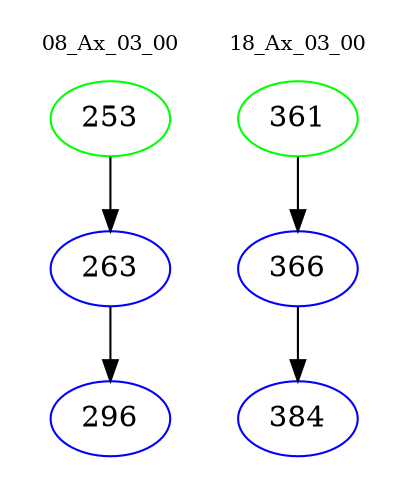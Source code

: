 digraph{
subgraph cluster_0 {
color = white
label = "08_Ax_03_00";
fontsize=10;
T0_253 [label="253", color="green"]
T0_253 -> T0_263 [color="black"]
T0_263 [label="263", color="blue"]
T0_263 -> T0_296 [color="black"]
T0_296 [label="296", color="blue"]
}
subgraph cluster_1 {
color = white
label = "18_Ax_03_00";
fontsize=10;
T1_361 [label="361", color="green"]
T1_361 -> T1_366 [color="black"]
T1_366 [label="366", color="blue"]
T1_366 -> T1_384 [color="black"]
T1_384 [label="384", color="blue"]
}
}

